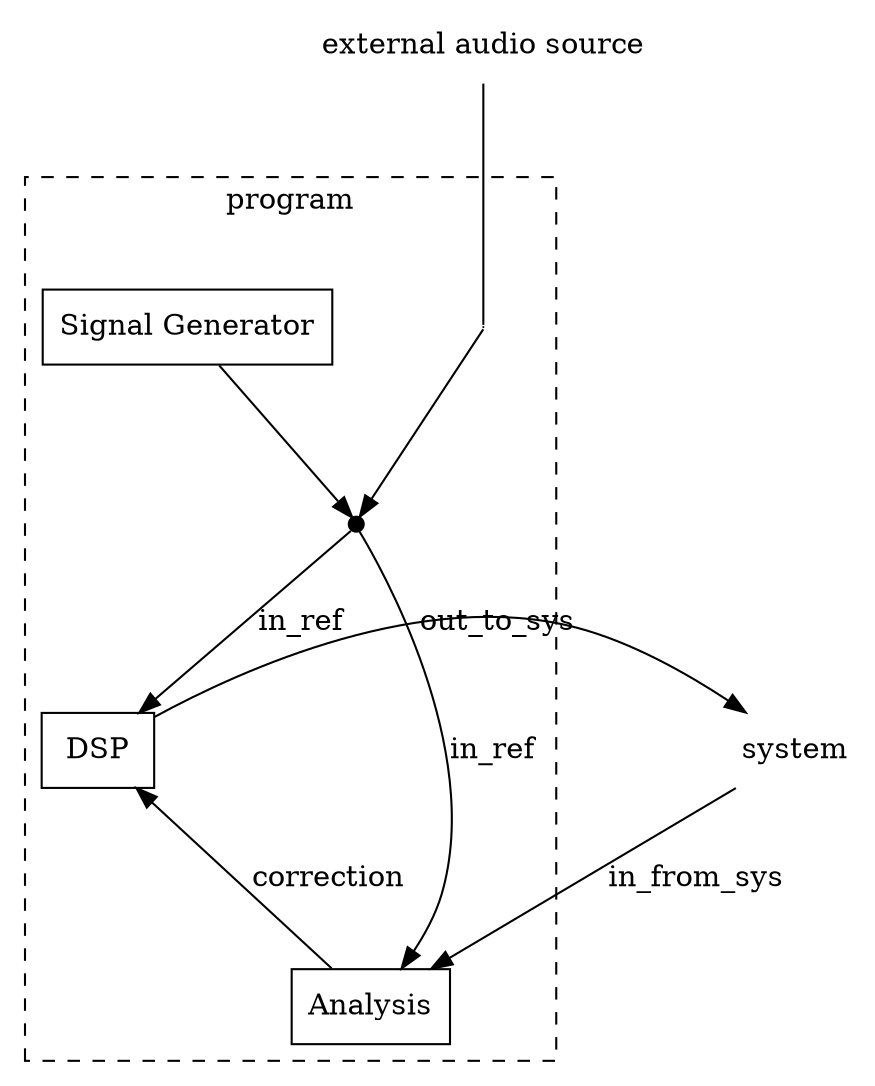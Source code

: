digraph G {
    rankdir=TB;  // Canviat a "TB" (de dalt a baix) per ordenar en vertical
    bgcolor=white; // Fons blanc
    nodesep=1.0;
    ranksep=1.0;
    
    // Definició del node "external audio source" sense forma
    external_audio_source [label="external audio source", shape=plaintext];
    
    // Node invisible per garantir que ext_aud_src estigui fora de program
    dummy [shape=point, width=0];
    
    // Connexió entre ext_aud_src i el node invisible
    external_audio_source -> dummy [arrowhead=none];

    // Definició del node "program" com a subconjunt amb línia discontínua
    subgraph cluster_program {
        label="program";
        style=dashed;
        rankdir=TB;  // Manté l'ordre vertical dins de "program"
        
        // Elements dins del "program" en vertical
        signal_generator [label="Signal Generator", shape=box];
        dsp [label="DSP", shape=box];
        analysis [label="Analysis", shape=box];

        // Connexió invisible per forçar disposició vertical
        signal_generator -> dsp -> analysis [style=invis];

        // Connexions dins de "program"
        in_ref_split [shape=point, width=0.1];  // Punt invisible per fer el split
        dummy -> in_ref_split;
        in_ref_split -> dsp [label="in_ref"];
        in_ref_split -> analysis [label="in_ref"];

        // Feedback loop dins de program
        // feedback [shape=point, width=0]; // Punt per la connexió interna
        signal_generator -> in_ref_split;
    }

    // Connexió des de "DSP" a "system"
    system [label="system", shape=plaintext];
    dsp -> system [label="out_to_sys"];

    // Connexió des de "system" a "analysis"
    system -> analysis [label="in_from_sys"];

    // Connexió des de "analysis" a "DSP"
    analysis -> dsp [label="correction"];
}


